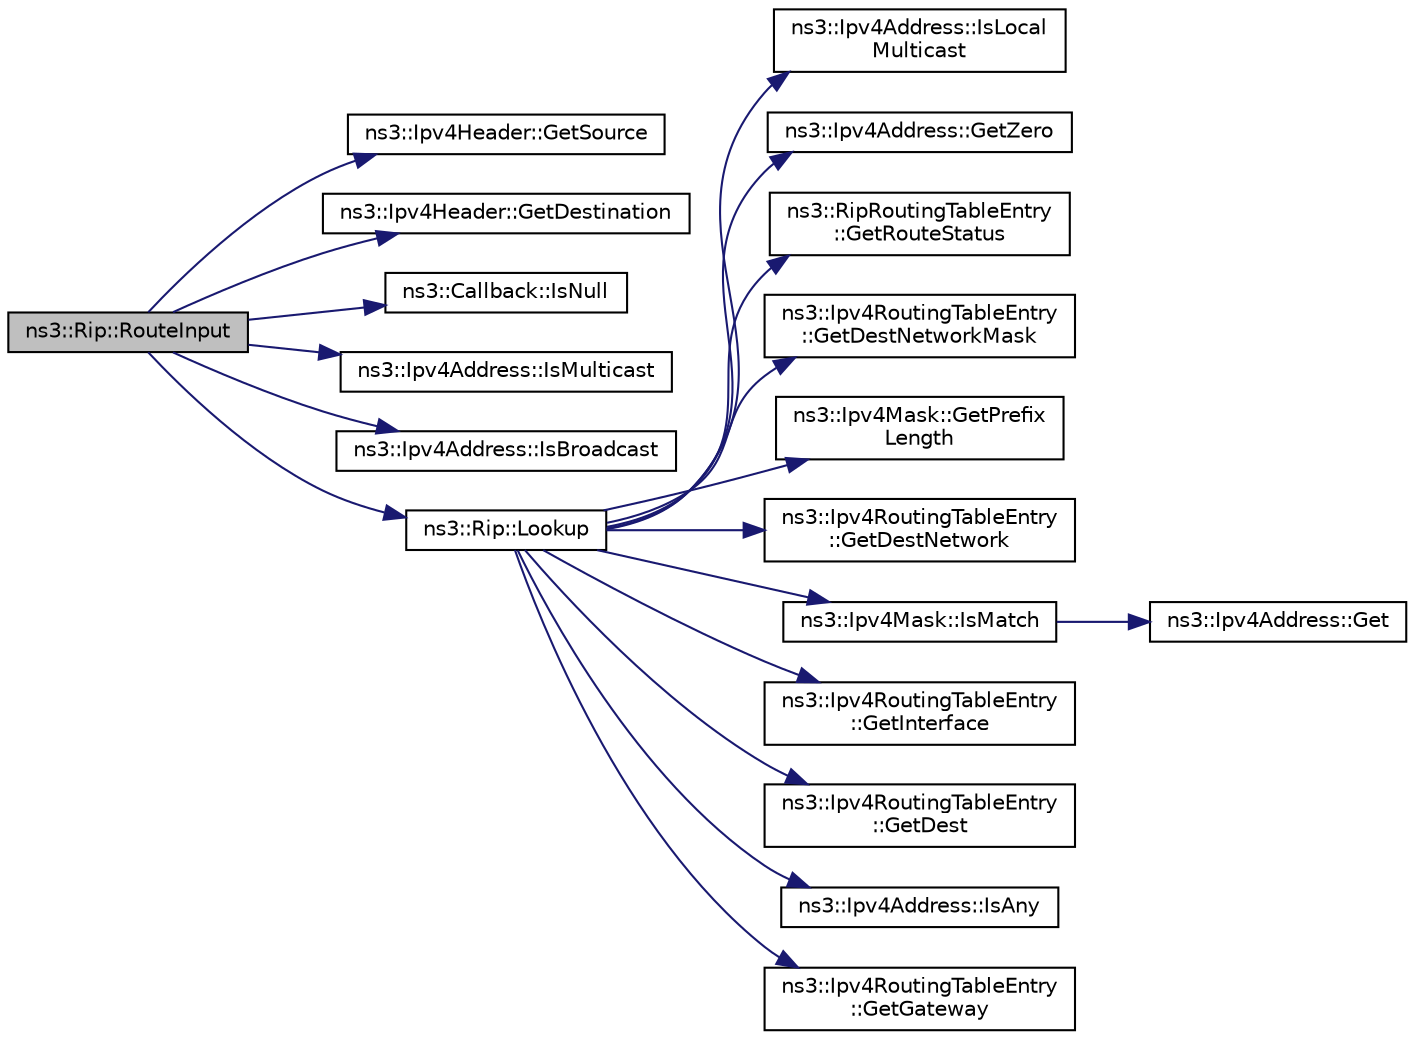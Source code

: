 digraph "ns3::Rip::RouteInput"
{
  edge [fontname="Helvetica",fontsize="10",labelfontname="Helvetica",labelfontsize="10"];
  node [fontname="Helvetica",fontsize="10",shape=record];
  rankdir="LR";
  Node1 [label="ns3::Rip::RouteInput",height=0.2,width=0.4,color="black", fillcolor="grey75", style="filled", fontcolor="black"];
  Node1 -> Node2 [color="midnightblue",fontsize="10",style="solid"];
  Node2 [label="ns3::Ipv4Header::GetSource",height=0.2,width=0.4,color="black", fillcolor="white", style="filled",URL="$d9/df1/classns3_1_1Ipv4Header.html#a350174921bb065f8f0e580d8b1dd4433"];
  Node1 -> Node3 [color="midnightblue",fontsize="10",style="solid"];
  Node3 [label="ns3::Ipv4Header::GetDestination",height=0.2,width=0.4,color="black", fillcolor="white", style="filled",URL="$d9/df1/classns3_1_1Ipv4Header.html#a6723c42237bab47f74dd3a0123a9c6d1"];
  Node1 -> Node4 [color="midnightblue",fontsize="10",style="solid"];
  Node4 [label="ns3::Callback::IsNull",height=0.2,width=0.4,color="black", fillcolor="white", style="filled",URL="$d1/d48/classns3_1_1Callback.html#aa8e27826badbf37f84763f36f70d9b54"];
  Node1 -> Node5 [color="midnightblue",fontsize="10",style="solid"];
  Node5 [label="ns3::Ipv4Address::IsMulticast",height=0.2,width=0.4,color="black", fillcolor="white", style="filled",URL="$de/d55/classns3_1_1Ipv4Address.html#a7dac4e93c61099b55ba711b137e31c77"];
  Node1 -> Node6 [color="midnightblue",fontsize="10",style="solid"];
  Node6 [label="ns3::Ipv4Address::IsBroadcast",height=0.2,width=0.4,color="black", fillcolor="white", style="filled",URL="$de/d55/classns3_1_1Ipv4Address.html#acff8d940bf4cc9282cf67c75eb9d777f"];
  Node1 -> Node7 [color="midnightblue",fontsize="10",style="solid"];
  Node7 [label="ns3::Rip::Lookup",height=0.2,width=0.4,color="black", fillcolor="white", style="filled",URL="$d7/d2b/classns3_1_1Rip.html#a50d486fb2eee757bb9f9d528d3828dab",tooltip="Lookup in the forwarding table for destination. "];
  Node7 -> Node8 [color="midnightblue",fontsize="10",style="solid"];
  Node8 [label="ns3::Ipv4Address::IsLocal\lMulticast",height=0.2,width=0.4,color="black", fillcolor="white", style="filled",URL="$de/d55/classns3_1_1Ipv4Address.html#a1a072239d7be84f9a2a454f4f9647dc4"];
  Node7 -> Node9 [color="midnightblue",fontsize="10",style="solid"];
  Node9 [label="ns3::Ipv4Address::GetZero",height=0.2,width=0.4,color="black", fillcolor="white", style="filled",URL="$de/d55/classns3_1_1Ipv4Address.html#aeeb1c76b35d4ab612fda7bc51e99c5db"];
  Node7 -> Node10 [color="midnightblue",fontsize="10",style="solid"];
  Node10 [label="ns3::RipRoutingTableEntry\l::GetRouteStatus",height=0.2,width=0.4,color="black", fillcolor="white", style="filled",URL="$db/d65/classns3_1_1RipRoutingTableEntry.html#a3e57c8ab1727d009e85b17a0901db967",tooltip="Get the route status. "];
  Node7 -> Node11 [color="midnightblue",fontsize="10",style="solid"];
  Node11 [label="ns3::Ipv4RoutingTableEntry\l::GetDestNetworkMask",height=0.2,width=0.4,color="black", fillcolor="white", style="filled",URL="$d5/d90/classns3_1_1Ipv4RoutingTableEntry.html#a99e54bd42453b548f9910617c1cbec31"];
  Node7 -> Node12 [color="midnightblue",fontsize="10",style="solid"];
  Node12 [label="ns3::Ipv4Mask::GetPrefix\lLength",height=0.2,width=0.4,color="black", fillcolor="white", style="filled",URL="$d5/df8/classns3_1_1Ipv4Mask.html#aed6cdc1658a130595f4acf33e33fcebe"];
  Node7 -> Node13 [color="midnightblue",fontsize="10",style="solid"];
  Node13 [label="ns3::Ipv4RoutingTableEntry\l::GetDestNetwork",height=0.2,width=0.4,color="black", fillcolor="white", style="filled",URL="$d5/d90/classns3_1_1Ipv4RoutingTableEntry.html#a2d63422d5625e3b2ca45d7d65a903e01"];
  Node7 -> Node14 [color="midnightblue",fontsize="10",style="solid"];
  Node14 [label="ns3::Ipv4Mask::IsMatch",height=0.2,width=0.4,color="black", fillcolor="white", style="filled",URL="$d5/df8/classns3_1_1Ipv4Mask.html#a15aa7617a0cf896a917d494844e5b67c"];
  Node14 -> Node15 [color="midnightblue",fontsize="10",style="solid"];
  Node15 [label="ns3::Ipv4Address::Get",height=0.2,width=0.4,color="black", fillcolor="white", style="filled",URL="$de/d55/classns3_1_1Ipv4Address.html#ae65810a69898982e927b83660d3bc4d8"];
  Node7 -> Node16 [color="midnightblue",fontsize="10",style="solid"];
  Node16 [label="ns3::Ipv4RoutingTableEntry\l::GetInterface",height=0.2,width=0.4,color="black", fillcolor="white", style="filled",URL="$d5/d90/classns3_1_1Ipv4RoutingTableEntry.html#ac460cdc74855bf97cabcd30435b9c713"];
  Node7 -> Node17 [color="midnightblue",fontsize="10",style="solid"];
  Node17 [label="ns3::Ipv4RoutingTableEntry\l::GetDest",height=0.2,width=0.4,color="black", fillcolor="white", style="filled",URL="$d5/d90/classns3_1_1Ipv4RoutingTableEntry.html#adcd2084c5f0261c43c059c2b981e91fa"];
  Node7 -> Node18 [color="midnightblue",fontsize="10",style="solid"];
  Node18 [label="ns3::Ipv4Address::IsAny",height=0.2,width=0.4,color="black", fillcolor="white", style="filled",URL="$de/d55/classns3_1_1Ipv4Address.html#a7bc77c0c478220dca4b9a6f5eb25f94a"];
  Node7 -> Node19 [color="midnightblue",fontsize="10",style="solid"];
  Node19 [label="ns3::Ipv4RoutingTableEntry\l::GetGateway",height=0.2,width=0.4,color="black", fillcolor="white", style="filled",URL="$d5/d90/classns3_1_1Ipv4RoutingTableEntry.html#a49dda51e0ba3c78bc969a9378bd15893"];
}
